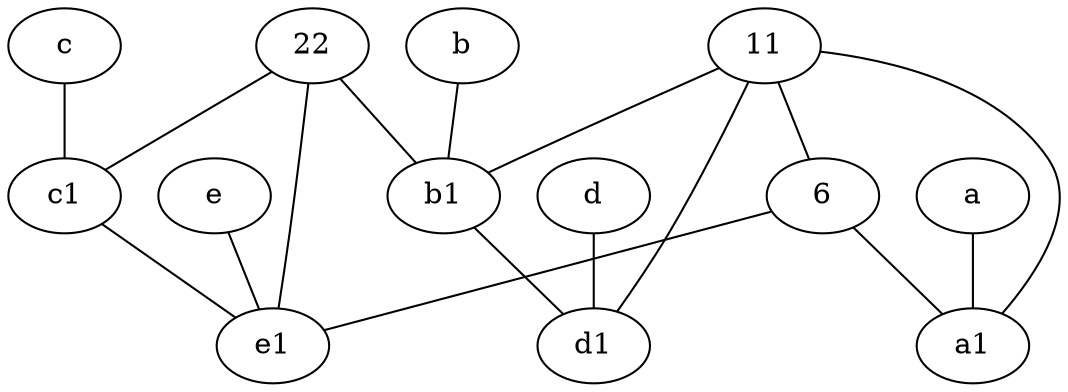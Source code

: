 graph {
	node [labelfontsize=50]
	c [labelfontsize=50 pos="4.5,2!"]
	e [labelfontsize=50 pos="7,9!"]
	11 [labelfontsize=50]
	22 [labelfontsize=50]
	e1 [labelfontsize=50 pos="7,7!"]
	a1 [labelfontsize=50 pos="8,3!"]
	b1 [labelfontsize=50 pos="9,4!"]
	c1 [labelfontsize=50 pos="4.5,3!"]
	b [labelfontsize=50 pos="10,4!"]
	6 [labelfontsize=50]
	d [labelfontsize=50 pos="2,5!"]
	a [labelfontsize=50 pos="8,2!"]
	d1 [labelfontsize=50 pos="3,5!"]
	e -- e1
	22 -- e1
	22 -- b1
	c -- c1
	11 -- d1
	c1 -- e1
	6 -- a1
	11 -- a1
	11 -- b1
	a -- a1
	11 -- 6
	b1 -- d1
	b -- b1
	d -- d1
	22 -- c1
	6 -- e1
}
